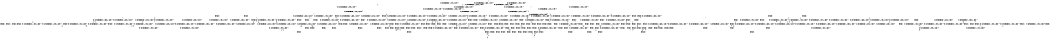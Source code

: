 digraph BCG {
size = "7, 10.5";
center = TRUE;
node [shape = circle];
0 [peripheries = 2];
0 -> 1 [label = "EX !0 !ATOMIC_EXCH_BRANCH (1, +1, TRUE, +0, 2, TRUE) !{}"];
0 -> 2 [label = "EX !2 !ATOMIC_EXCH_BRANCH (1, +0, FALSE, +0, 1, TRUE) !{}"];
0 -> 3 [label = "EX !1 !ATOMIC_EXCH_BRANCH (1, +1, TRUE, +0, 2, TRUE) !{}"];
0 -> 4 [label = "EX !0 !ATOMIC_EXCH_BRANCH (1, +1, TRUE, +0, 2, TRUE) !{}"];
0 -> 5 [label = "EX !2 !ATOMIC_EXCH_BRANCH (1, +0, FALSE, +0, 1, TRUE) !{}"];
0 -> 6 [label = "EX !1 !ATOMIC_EXCH_BRANCH (1, +1, TRUE, +0, 2, TRUE) !{}"];
1 -> 7 [label = "EX !2 !ATOMIC_EXCH_BRANCH (1, +0, FALSE, +0, 1, FALSE) !{}"];
2 -> 8 [label = "EX !0 !ATOMIC_EXCH_BRANCH (1, +1, TRUE, +0, 2, TRUE) !{}"];
3 -> 9 [label = "EX !0 !ATOMIC_EXCH_BRANCH (1, +1, TRUE, +0, 2, FALSE) !{}"];
4 -> 7 [label = "EX !2 !ATOMIC_EXCH_BRANCH (1, +0, FALSE, +0, 1, FALSE) !{}"];
4 -> 9 [label = "EX !1 !ATOMIC_EXCH_BRANCH (1, +1, TRUE, +0, 2, FALSE) !{}"];
4 -> 10 [label = "TERMINATE !0"];
4 -> 11 [label = "EX !2 !ATOMIC_EXCH_BRANCH (1, +0, FALSE, +0, 1, FALSE) !{}"];
4 -> 12 [label = "EX !1 !ATOMIC_EXCH_BRANCH (1, +1, TRUE, +0, 2, FALSE) !{}"];
4 -> 13 [label = "TERMINATE !0"];
5 -> 2 [label = "EX !2 !ATOMIC_EXCH_BRANCH (1, +0, FALSE, +0, 1, TRUE) !{}"];
5 -> 8 [label = "EX !0 !ATOMIC_EXCH_BRANCH (1, +1, TRUE, +0, 2, TRUE) !{}"];
5 -> 14 [label = "EX !1 !ATOMIC_EXCH_BRANCH (1, +1, TRUE, +0, 2, TRUE) !{}"];
5 -> 5 [label = "EX !2 !ATOMIC_EXCH_BRANCH (1, +0, FALSE, +0, 1, TRUE) !{}"];
5 -> 15 [label = "EX !0 !ATOMIC_EXCH_BRANCH (1, +1, TRUE, +0, 2, TRUE) !{}"];
5 -> 16 [label = "EX !1 !ATOMIC_EXCH_BRANCH (1, +1, TRUE, +0, 2, TRUE) !{}"];
6 -> 9 [label = "EX !0 !ATOMIC_EXCH_BRANCH (1, +1, TRUE, +0, 2, FALSE) !{}"];
6 -> 17 [label = "EX !2 !ATOMIC_EXCH_BRANCH (1, +0, FALSE, +0, 1, FALSE) !{}"];
6 -> 18 [label = "TERMINATE !1"];
6 -> 12 [label = "EX !0 !ATOMIC_EXCH_BRANCH (1, +1, TRUE, +0, 2, FALSE) !{}"];
6 -> 19 [label = "EX !2 !ATOMIC_EXCH_BRANCH (1, +0, FALSE, +0, 1, FALSE) !{}"];
6 -> 20 [label = "TERMINATE !1"];
7 -> 21 [label = "EX !1 !ATOMIC_EXCH_BRANCH (1, +1, TRUE, +0, 2, FALSE) !{}"];
8 -> 7 [label = "EX !2 !ATOMIC_EXCH_BRANCH (1, +0, FALSE, +0, 1, FALSE) !{}"];
9 -> 22 [label = "EX !2 !ATOMIC_EXCH_BRANCH (1, +0, FALSE, +0, 1, FALSE) !{}"];
10 -> 23 [label = "EX !2 !ATOMIC_EXCH_BRANCH (1, +0, FALSE, +0, 1, FALSE) !{}"];
11 -> 21 [label = "EX !1 !ATOMIC_EXCH_BRANCH (1, +1, TRUE, +0, 2, FALSE) !{}"];
11 -> 24 [label = "TERMINATE !0"];
11 -> 25 [label = "TERMINATE !2"];
11 -> 26 [label = "EX !1 !ATOMIC_EXCH_BRANCH (1, +1, TRUE, +0, 2, FALSE) !{}"];
11 -> 27 [label = "TERMINATE !0"];
11 -> 28 [label = "TERMINATE !2"];
12 -> 22 [label = "EX !2 !ATOMIC_EXCH_BRANCH (1, +0, FALSE, +0, 1, FALSE) !{}"];
12 -> 29 [label = "TERMINATE !0"];
12 -> 30 [label = "TERMINATE !1"];
12 -> 31 [label = "EX !2 !ATOMIC_EXCH_BRANCH (1, +0, FALSE, +0, 1, FALSE) !{}"];
12 -> 32 [label = "TERMINATE !0"];
12 -> 33 [label = "TERMINATE !1"];
13 -> 23 [label = "EX !2 !ATOMIC_EXCH_BRANCH (1, +0, FALSE, +0, 1, FALSE) !{}"];
13 -> 34 [label = "EX !1 !ATOMIC_EXCH_BRANCH (1, +1, TRUE, +0, 2, FALSE) !{}"];
13 -> 35 [label = "EX !2 !ATOMIC_EXCH_BRANCH (1, +0, FALSE, +0, 1, FALSE) !{}"];
13 -> 36 [label = "EX !1 !ATOMIC_EXCH_BRANCH (1, +1, TRUE, +0, 2, FALSE) !{}"];
14 -> 17 [label = "EX !2 !ATOMIC_EXCH_BRANCH (1, +0, FALSE, +0, 1, FALSE) !{}"];
15 -> 7 [label = "EX !2 !ATOMIC_EXCH_BRANCH (1, +0, FALSE, +0, 1, FALSE) !{}"];
15 -> 37 [label = "EX !1 !ATOMIC_EXCH_BRANCH (1, +1, TRUE, +0, 2, FALSE) !{}"];
15 -> 38 [label = "TERMINATE !0"];
15 -> 11 [label = "EX !2 !ATOMIC_EXCH_BRANCH (1, +0, FALSE, +0, 1, FALSE) !{}"];
15 -> 39 [label = "EX !1 !ATOMIC_EXCH_BRANCH (1, +1, TRUE, +0, 2, FALSE) !{}"];
15 -> 40 [label = "TERMINATE !0"];
16 -> 17 [label = "EX !2 !ATOMIC_EXCH_BRANCH (1, +0, FALSE, +0, 1, FALSE) !{}"];
16 -> 37 [label = "EX !0 !ATOMIC_EXCH_BRANCH (1, +1, TRUE, +0, 2, FALSE) !{}"];
16 -> 41 [label = "TERMINATE !1"];
16 -> 19 [label = "EX !2 !ATOMIC_EXCH_BRANCH (1, +0, FALSE, +0, 1, FALSE) !{}"];
16 -> 39 [label = "EX !0 !ATOMIC_EXCH_BRANCH (1, +1, TRUE, +0, 2, FALSE) !{}"];
16 -> 42 [label = "TERMINATE !1"];
17 -> 21 [label = "EX !0 !ATOMIC_EXCH_BRANCH (1, +1, TRUE, +0, 2, FALSE) !{}"];
18 -> 43 [label = "EX !0 !ATOMIC_EXCH_BRANCH (1, +1, TRUE, +0, 2, FALSE) !{}"];
19 -> 21 [label = "EX !0 !ATOMIC_EXCH_BRANCH (1, +1, TRUE, +0, 2, FALSE) !{}"];
19 -> 44 [label = "TERMINATE !2"];
19 -> 45 [label = "TERMINATE !1"];
19 -> 26 [label = "EX !0 !ATOMIC_EXCH_BRANCH (1, +1, TRUE, +0, 2, FALSE) !{}"];
19 -> 46 [label = "TERMINATE !2"];
19 -> 47 [label = "TERMINATE !1"];
20 -> 43 [label = "EX !0 !ATOMIC_EXCH_BRANCH (1, +1, TRUE, +0, 2, FALSE) !{}"];
20 -> 48 [label = "EX !2 !ATOMIC_EXCH_BRANCH (1, +0, FALSE, +0, 1, FALSE) !{}"];
20 -> 49 [label = "EX !0 !ATOMIC_EXCH_BRANCH (1, +1, TRUE, +0, 2, FALSE) !{}"];
20 -> 50 [label = "EX !2 !ATOMIC_EXCH_BRANCH (1, +0, FALSE, +0, 1, FALSE) !{}"];
21 -> 51 [label = "TERMINATE !0"];
22 -> 51 [label = "TERMINATE !0"];
23 -> 52 [label = "EX !1 !ATOMIC_EXCH_BRANCH (1, +1, TRUE, +0, 2, FALSE) !{}"];
24 -> 52 [label = "EX !1 !ATOMIC_EXCH_BRANCH (1, +1, TRUE, +0, 2, FALSE) !{}"];
25 -> 53 [label = "EX !1 !ATOMIC_EXCH_BRANCH (1, +1, TRUE, +0, 2, FALSE) !{}"];
26 -> 51 [label = "TERMINATE !0"];
26 -> 54 [label = "TERMINATE !2"];
26 -> 55 [label = "TERMINATE !1"];
26 -> 56 [label = "TERMINATE !0"];
26 -> 57 [label = "TERMINATE !2"];
26 -> 58 [label = "TERMINATE !1"];
27 -> 52 [label = "EX !1 !ATOMIC_EXCH_BRANCH (1, +1, TRUE, +0, 2, FALSE) !{}"];
27 -> 59 [label = "TERMINATE !2"];
27 -> 60 [label = "EX !1 !ATOMIC_EXCH_BRANCH (1, +1, TRUE, +0, 2, FALSE) !{}"];
27 -> 61 [label = "TERMINATE !2"];
28 -> 53 [label = "EX !1 !ATOMIC_EXCH_BRANCH (1, +1, TRUE, +0, 2, FALSE) !{}"];
28 -> 59 [label = "TERMINATE !0"];
28 -> 62 [label = "EX !1 !ATOMIC_EXCH_BRANCH (1, +1, TRUE, +0, 2, FALSE) !{}"];
28 -> 61 [label = "TERMINATE !0"];
29 -> 63 [label = "EX !2 !ATOMIC_EXCH_BRANCH (1, +0, FALSE, +0, 1, FALSE) !{}"];
30 -> 64 [label = "EX !2 !ATOMIC_EXCH_BRANCH (1, +0, FALSE, +0, 1, FALSE) !{}"];
31 -> 51 [label = "TERMINATE !0"];
31 -> 54 [label = "TERMINATE !2"];
31 -> 55 [label = "TERMINATE !1"];
31 -> 56 [label = "TERMINATE !0"];
31 -> 57 [label = "TERMINATE !2"];
31 -> 58 [label = "TERMINATE !1"];
32 -> 63 [label = "EX !2 !ATOMIC_EXCH_BRANCH (1, +0, FALSE, +0, 1, FALSE) !{}"];
32 -> 65 [label = "TERMINATE !1"];
32 -> 66 [label = "EX !2 !ATOMIC_EXCH_BRANCH (1, +0, FALSE, +0, 1, FALSE) !{}"];
32 -> 67 [label = "TERMINATE !1"];
33 -> 64 [label = "EX !2 !ATOMIC_EXCH_BRANCH (1, +0, FALSE, +0, 1, FALSE) !{}"];
33 -> 65 [label = "TERMINATE !0"];
33 -> 68 [label = "EX !2 !ATOMIC_EXCH_BRANCH (1, +0, FALSE, +0, 1, FALSE) !{}"];
33 -> 67 [label = "TERMINATE !0"];
34 -> 63 [label = "EX !2 !ATOMIC_EXCH_BRANCH (1, +0, FALSE, +0, 1, FALSE) !{}"];
35 -> 52 [label = "EX !1 !ATOMIC_EXCH_BRANCH (1, +1, TRUE, +0, 2, FALSE) !{}"];
35 -> 59 [label = "TERMINATE !2"];
35 -> 60 [label = "EX !1 !ATOMIC_EXCH_BRANCH (1, +1, TRUE, +0, 2, FALSE) !{}"];
35 -> 61 [label = "TERMINATE !2"];
36 -> 63 [label = "EX !2 !ATOMIC_EXCH_BRANCH (1, +0, FALSE, +0, 1, FALSE) !{}"];
36 -> 65 [label = "TERMINATE !1"];
36 -> 66 [label = "EX !2 !ATOMIC_EXCH_BRANCH (1, +0, FALSE, +0, 1, FALSE) !{}"];
36 -> 67 [label = "TERMINATE !1"];
37 -> 22 [label = "EX !2 !ATOMIC_EXCH_BRANCH (1, +0, FALSE, +0, 1, FALSE) !{}"];
38 -> 69 [label = "EX !1 !ATOMIC_EXCH_BRANCH (1, +1, TRUE, +0, 2, FALSE) !{}"];
39 -> 22 [label = "EX !2 !ATOMIC_EXCH_BRANCH (1, +0, FALSE, +0, 1, FALSE) !{}"];
39 -> 70 [label = "TERMINATE !0"];
39 -> 71 [label = "TERMINATE !1"];
39 -> 31 [label = "EX !2 !ATOMIC_EXCH_BRANCH (1, +0, FALSE, +0, 1, FALSE) !{}"];
39 -> 72 [label = "TERMINATE !0"];
39 -> 73 [label = "TERMINATE !1"];
40 -> 69 [label = "EX !1 !ATOMIC_EXCH_BRANCH (1, +1, TRUE, +0, 2, FALSE) !{}"];
40 -> 23 [label = "EX !2 !ATOMIC_EXCH_BRANCH (1, +0, FALSE, +0, 1, FALSE) !{}"];
40 -> 74 [label = "EX !1 !ATOMIC_EXCH_BRANCH (1, +1, TRUE, +0, 2, FALSE) !{}"];
40 -> 35 [label = "EX !2 !ATOMIC_EXCH_BRANCH (1, +0, FALSE, +0, 1, FALSE) !{}"];
41 -> 75 [label = "EX !0 !ATOMIC_EXCH_BRANCH (1, +1, TRUE, +0, 2, FALSE) !{}"];
42 -> 75 [label = "EX !0 !ATOMIC_EXCH_BRANCH (1, +1, TRUE, +0, 2, FALSE) !{}"];
42 -> 48 [label = "EX !2 !ATOMIC_EXCH_BRANCH (1, +0, FALSE, +0, 1, FALSE) !{}"];
42 -> 76 [label = "EX !0 !ATOMIC_EXCH_BRANCH (1, +1, TRUE, +0, 2, FALSE) !{}"];
42 -> 50 [label = "EX !2 !ATOMIC_EXCH_BRANCH (1, +0, FALSE, +0, 1, FALSE) !{}"];
43 -> 64 [label = "EX !2 !ATOMIC_EXCH_BRANCH (1, +0, FALSE, +0, 1, FALSE) !{}"];
44 -> 53 [label = "EX !0 !ATOMIC_EXCH_BRANCH (1, +1, TRUE, +0, 2, FALSE) !{}"];
45 -> 77 [label = "EX !0 !ATOMIC_EXCH_BRANCH (1, +1, TRUE, +0, 2, FALSE) !{}"];
46 -> 53 [label = "EX !0 !ATOMIC_EXCH_BRANCH (1, +1, TRUE, +0, 2, FALSE) !{}"];
46 -> 78 [label = "TERMINATE !1"];
46 -> 62 [label = "EX !0 !ATOMIC_EXCH_BRANCH (1, +1, TRUE, +0, 2, FALSE) !{}"];
46 -> 79 [label = "TERMINATE !1"];
47 -> 77 [label = "EX !0 !ATOMIC_EXCH_BRANCH (1, +1, TRUE, +0, 2, FALSE) !{}"];
47 -> 78 [label = "TERMINATE !2"];
47 -> 80 [label = "EX !0 !ATOMIC_EXCH_BRANCH (1, +1, TRUE, +0, 2, FALSE) !{}"];
47 -> 79 [label = "TERMINATE !2"];
48 -> 77 [label = "EX !0 !ATOMIC_EXCH_BRANCH (1, +1, TRUE, +0, 2, FALSE) !{}"];
49 -> 64 [label = "EX !2 !ATOMIC_EXCH_BRANCH (1, +0, FALSE, +0, 1, FALSE) !{}"];
49 -> 65 [label = "TERMINATE !0"];
49 -> 68 [label = "EX !2 !ATOMIC_EXCH_BRANCH (1, +0, FALSE, +0, 1, FALSE) !{}"];
49 -> 67 [label = "TERMINATE !0"];
50 -> 77 [label = "EX !0 !ATOMIC_EXCH_BRANCH (1, +1, TRUE, +0, 2, FALSE) !{}"];
50 -> 78 [label = "TERMINATE !2"];
50 -> 80 [label = "EX !0 !ATOMIC_EXCH_BRANCH (1, +1, TRUE, +0, 2, FALSE) !{}"];
50 -> 79 [label = "TERMINATE !2"];
51 -> 81 [label = "TERMINATE !2"];
52 -> 81 [label = "TERMINATE !2"];
53 -> 81 [label = "TERMINATE !0"];
54 -> 81 [label = "TERMINATE !0"];
55 -> 82 [label = "TERMINATE !0"];
56 -> 81 [label = "TERMINATE !2"];
56 -> 82 [label = "TERMINATE !1"];
56 -> 83 [label = "TERMINATE !2"];
56 -> 84 [label = "TERMINATE !1"];
57 -> 81 [label = "TERMINATE !0"];
57 -> 85 [label = "TERMINATE !1"];
57 -> 83 [label = "TERMINATE !0"];
57 -> 86 [label = "TERMINATE !1"];
58 -> 82 [label = "TERMINATE !0"];
58 -> 85 [label = "TERMINATE !2"];
58 -> 84 [label = "TERMINATE !0"];
58 -> 86 [label = "TERMINATE !2"];
59 -> 87 [label = "EX !1 !ATOMIC_EXCH_BRANCH (1, +1, TRUE, +0, 2, FALSE) !{}"];
60 -> 81 [label = "TERMINATE !2"];
60 -> 82 [label = "TERMINATE !1"];
60 -> 83 [label = "TERMINATE !2"];
60 -> 84 [label = "TERMINATE !1"];
61 -> 87 [label = "EX !1 !ATOMIC_EXCH_BRANCH (1, +1, TRUE, +0, 2, FALSE) !{}"];
61 -> 88 [label = "EX !1 !ATOMIC_EXCH_BRANCH (1, +1, TRUE, +0, 2, FALSE) !{}"];
62 -> 81 [label = "TERMINATE !0"];
62 -> 85 [label = "TERMINATE !1"];
62 -> 83 [label = "TERMINATE !0"];
62 -> 86 [label = "TERMINATE !1"];
63 -> 81 [label = "TERMINATE !2"];
64 -> 82 [label = "TERMINATE !0"];
65 -> 89 [label = "EX !2 !ATOMIC_EXCH_BRANCH (1, +0, FALSE, +0, 1, FALSE) !{}"];
66 -> 81 [label = "TERMINATE !2"];
66 -> 82 [label = "TERMINATE !1"];
66 -> 83 [label = "TERMINATE !2"];
66 -> 84 [label = "TERMINATE !1"];
67 -> 89 [label = "EX !2 !ATOMIC_EXCH_BRANCH (1, +0, FALSE, +0, 1, FALSE) !{}"];
67 -> 90 [label = "EX !2 !ATOMIC_EXCH_BRANCH (1, +0, FALSE, +0, 1, FALSE) !{}"];
68 -> 82 [label = "TERMINATE !0"];
68 -> 85 [label = "TERMINATE !2"];
68 -> 84 [label = "TERMINATE !0"];
68 -> 86 [label = "TERMINATE !2"];
69 -> 63 [label = "EX !2 !ATOMIC_EXCH_BRANCH (1, +0, FALSE, +0, 1, FALSE) !{}"];
70 -> 91 [label = "TERMINATE !1"];
71 -> 91 [label = "TERMINATE !0"];
72 -> 91 [label = "TERMINATE !1"];
72 -> 63 [label = "EX !2 !ATOMIC_EXCH_BRANCH (1, +0, FALSE, +0, 1, FALSE) !{}"];
72 -> 92 [label = "TERMINATE !1"];
72 -> 66 [label = "EX !2 !ATOMIC_EXCH_BRANCH (1, +0, FALSE, +0, 1, FALSE) !{}"];
73 -> 91 [label = "TERMINATE !0"];
73 -> 64 [label = "EX !2 !ATOMIC_EXCH_BRANCH (1, +0, FALSE, +0, 1, FALSE) !{}"];
73 -> 92 [label = "TERMINATE !0"];
73 -> 68 [label = "EX !2 !ATOMIC_EXCH_BRANCH (1, +0, FALSE, +0, 1, FALSE) !{}"];
74 -> 63 [label = "EX !2 !ATOMIC_EXCH_BRANCH (1, +0, FALSE, +0, 1, FALSE) !{}"];
74 -> 91 [label = "TERMINATE !1"];
74 -> 66 [label = "EX !2 !ATOMIC_EXCH_BRANCH (1, +0, FALSE, +0, 1, FALSE) !{}"];
74 -> 92 [label = "TERMINATE !1"];
75 -> 64 [label = "EX !2 !ATOMIC_EXCH_BRANCH (1, +0, FALSE, +0, 1, FALSE) !{}"];
76 -> 64 [label = "EX !2 !ATOMIC_EXCH_BRANCH (1, +0, FALSE, +0, 1, FALSE) !{}"];
76 -> 91 [label = "TERMINATE !0"];
76 -> 68 [label = "EX !2 !ATOMIC_EXCH_BRANCH (1, +0, FALSE, +0, 1, FALSE) !{}"];
76 -> 92 [label = "TERMINATE !0"];
77 -> 82 [label = "TERMINATE !0"];
78 -> 93 [label = "EX !0 !ATOMIC_EXCH_BRANCH (1, +1, TRUE, +0, 2, FALSE) !{}"];
79 -> 93 [label = "EX !0 !ATOMIC_EXCH_BRANCH (1, +1, TRUE, +0, 2, FALSE) !{}"];
79 -> 94 [label = "EX !0 !ATOMIC_EXCH_BRANCH (1, +1, TRUE, +0, 2, FALSE) !{}"];
80 -> 82 [label = "TERMINATE !0"];
80 -> 85 [label = "TERMINATE !2"];
80 -> 84 [label = "TERMINATE !0"];
80 -> 86 [label = "TERMINATE !2"];
81 -> 95 [label = "TERMINATE !1"];
82 -> 95 [label = "TERMINATE !2"];
83 -> 95 [label = "TERMINATE !1"];
83 -> 96 [label = "TERMINATE !1"];
84 -> 95 [label = "TERMINATE !2"];
84 -> 96 [label = "TERMINATE !2"];
85 -> 95 [label = "TERMINATE !0"];
86 -> 95 [label = "TERMINATE !0"];
86 -> 96 [label = "TERMINATE !0"];
87 -> 95 [label = "TERMINATE !1"];
88 -> 95 [label = "TERMINATE !1"];
88 -> 96 [label = "TERMINATE !1"];
89 -> 95 [label = "TERMINATE !2"];
90 -> 95 [label = "TERMINATE !2"];
90 -> 96 [label = "TERMINATE !2"];
91 -> 89 [label = "EX !2 !ATOMIC_EXCH_BRANCH (1, +0, FALSE, +0, 1, FALSE) !{}"];
92 -> 89 [label = "EX !2 !ATOMIC_EXCH_BRANCH (1, +0, FALSE, +0, 1, FALSE) !{}"];
92 -> 90 [label = "EX !2 !ATOMIC_EXCH_BRANCH (1, +0, FALSE, +0, 1, FALSE) !{}"];
93 -> 95 [label = "TERMINATE !0"];
94 -> 95 [label = "TERMINATE !0"];
94 -> 96 [label = "TERMINATE !0"];
95 -> 97 [label = "exit"];
96 -> 98 [label = "exit"];
}

